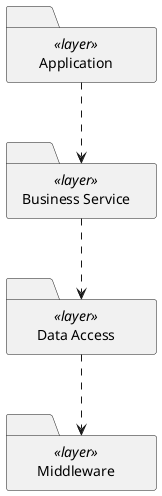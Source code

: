 @startuml highArchitecture

skinparam DefaultTextAlignment center
skinparam minClassWidth 120

folder Application <<layer>> {
}

folder "Business Service" <<layer>> {
}

folder "Data Access" <<layer>> {
}

folder Middleware <<layer>> {
}

Application .down.> "Business Service"
"Business Service" .down.> "Data Access"
"Data Access" .down.> Middleware

@enduml
